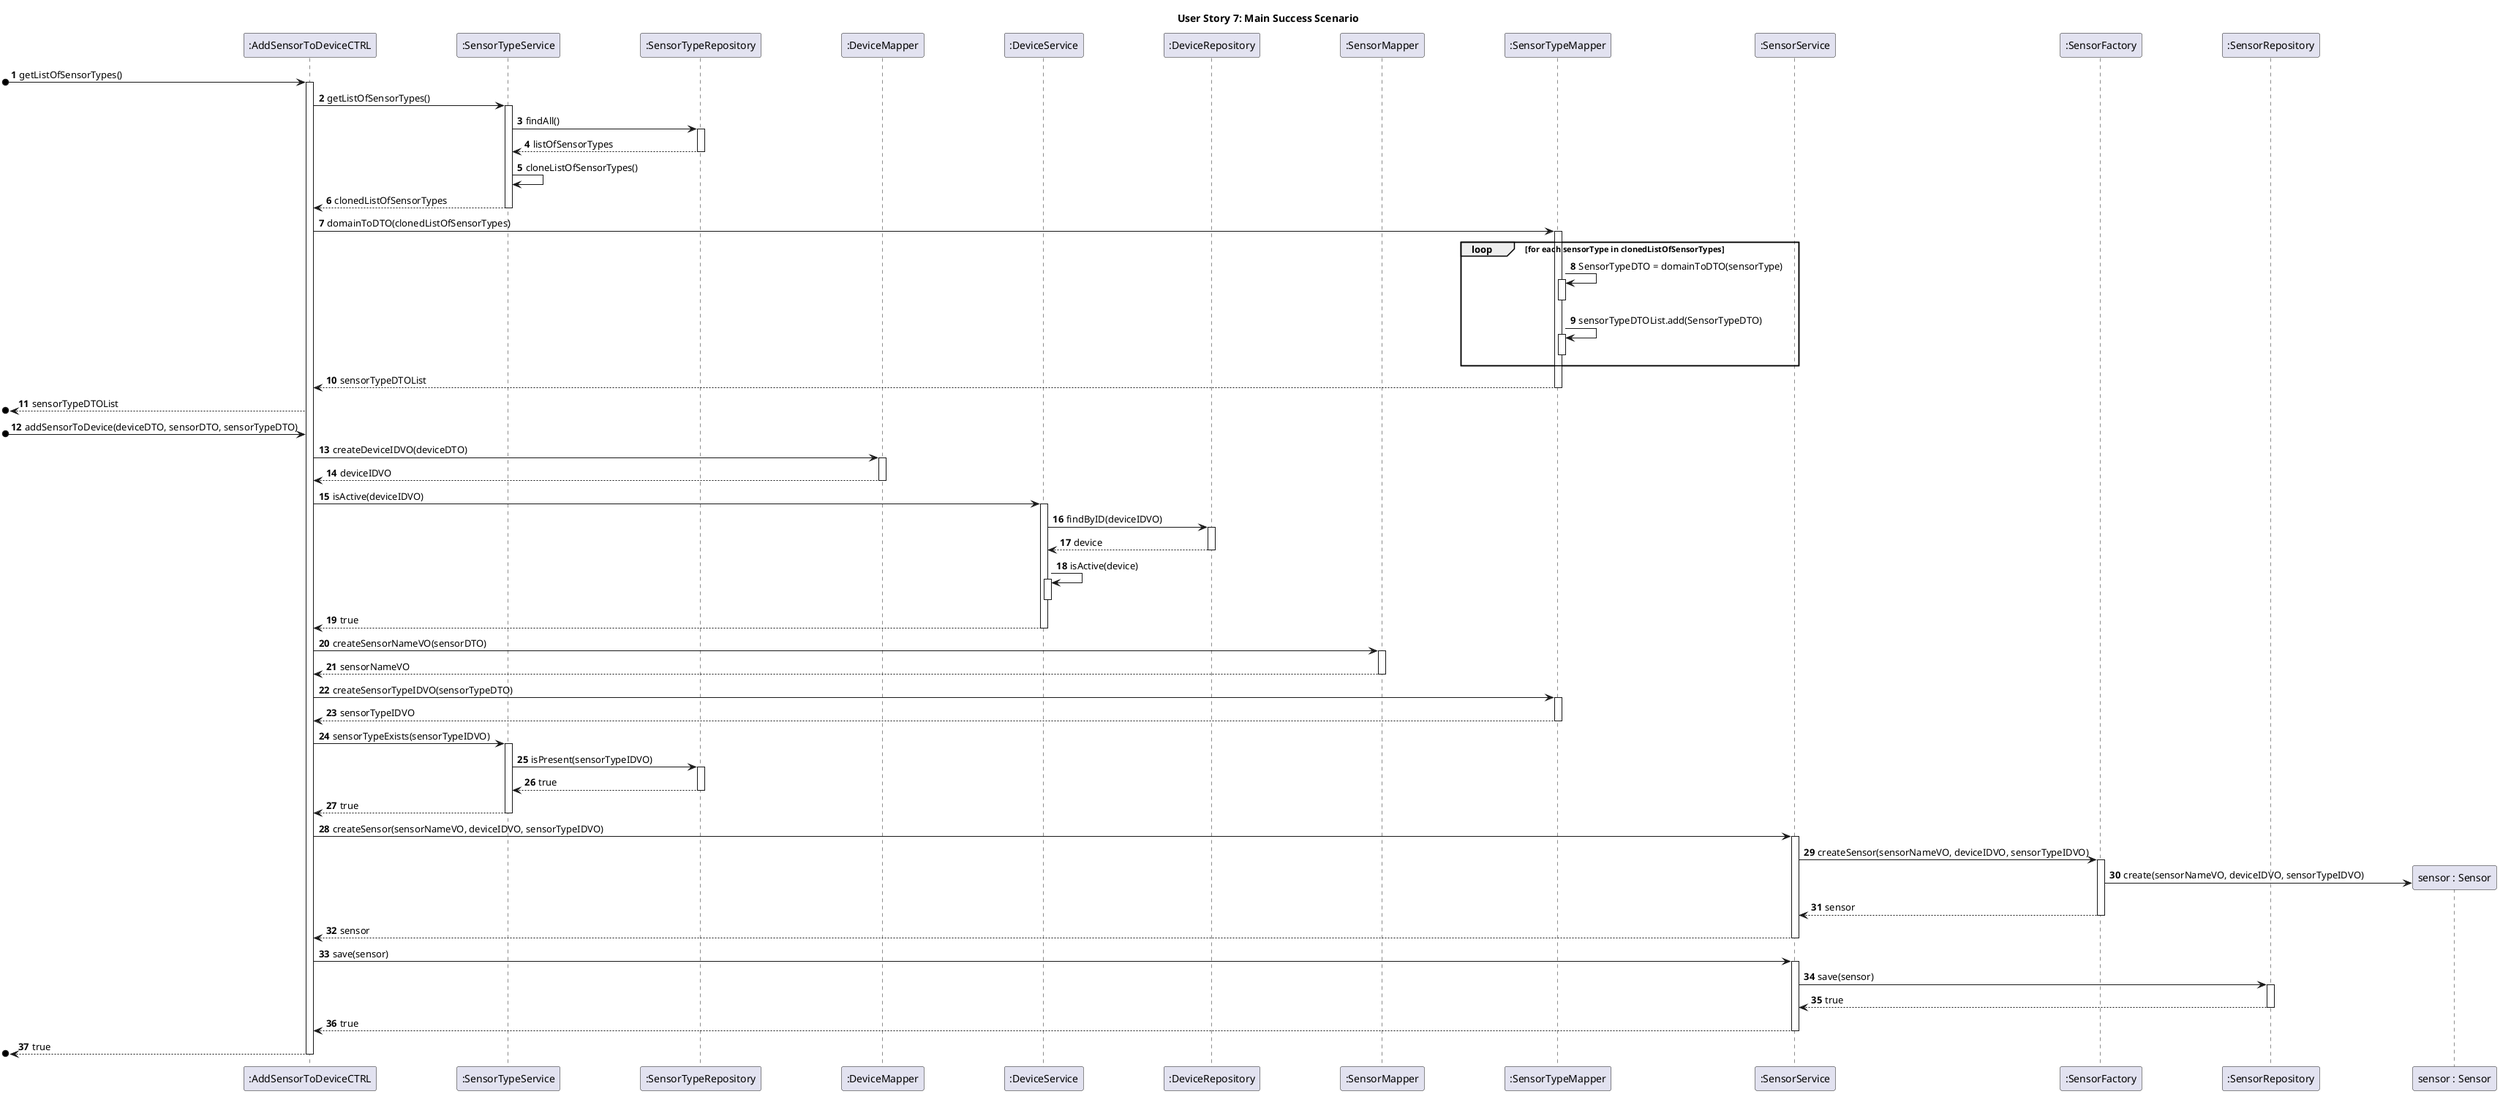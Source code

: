 @startuml
skinparam ParticipantPadding 50
    title User Story 7: Main Success Scenario
    autonumber

participant ":AddSensorToDeviceCTRL" as C
participant ":SensorTypeService" as STS
participant ":SensorTypeRepository" as STR
participant ":DeviceMapper" as DM
participant ":DeviceService" as DS
participant ":DeviceRepository" as DR
participant ":SensorMapper" as SM
participant ":SensorTypeMapper" as STM
participant ":SensorService" as SS
participant ":SensorFactory" as SF
participant ":SensorRepository" as SR
participant "sensor : Sensor" as S




[o-> C : getListOfSensorTypes()
activate C
C -> STS : getListOfSensorTypes()
activate STS
STS -> STR : findAll()
activate STR
STR --> STS : listOfSensorTypes
deactivate STR
STS -> STS : cloneListOfSensorTypes()
STS --> C : clonedListOfSensorTypes
deactivate STS
C -> STM : domainToDTO(clonedListOfSensorTypes)
activate STM
loop for each sensorType in clonedListOfSensorTypes
    STM -> STM : SensorTypeDTO = domainToDTO(sensorType)
    activate STM
    deactivate STM
    STM -> STM : sensorTypeDTOList.add(SensorTypeDTO)
    activate STM
    deactivate STM
end
STM --> C : sensorTypeDTOList
deactivate STM
[o<-- C : sensorTypeDTOList
[o-> C : addSensorToDevice(deviceDTO, sensorDTO, sensorTypeDTO)
C -> DM : createDeviceIDVO(deviceDTO)
activate DM
DM --> C : deviceIDVO
deactivate DM
C -> DS : isActive(deviceIDVO)
activate DS
DS -> DR : findByID(deviceIDVO)
activate DR
DR --> DS : device
deactivate DR
DS -> DS : isActive(device)
activate DS
deactivate DS
DS --> C : true
deactivate DS
C -> SM : createSensorNameVO(sensorDTO)
activate SM
SM --> C : sensorNameVO
deactivate SM
C -> STM : createSensorTypeIDVO(sensorTypeDTO)
activate STM
STM --> C : sensorTypeIDVO
deactivate STM
C -> STS : sensorTypeExists(sensorTypeIDVO)
activate STS
STS -> STR : isPresent(sensorTypeIDVO)
activate STR
STR --> STS : true
deactivate STR
STS --> C : true
deactivate STS
deactivate STM
C -> SS : createSensor(sensorNameVO, deviceIDVO, sensorTypeIDVO)
activate SS
SS -> SF : createSensor(sensorNameVO, deviceIDVO, sensorTypeIDVO)
activate SF
SF -> S** : create(sensorNameVO, deviceIDVO, sensorTypeIDVO)
SF --> SS : sensor
deactivate SF
SS --> C : sensor
deactivate SS
C -> SS : save(sensor)
activate SS
SS -> SR : save(sensor)
activate SR
SR --> SS : true
deactivate SR
SS --> C : true
deactivate SS
[o<-- C : true
deactivate C
@enduml